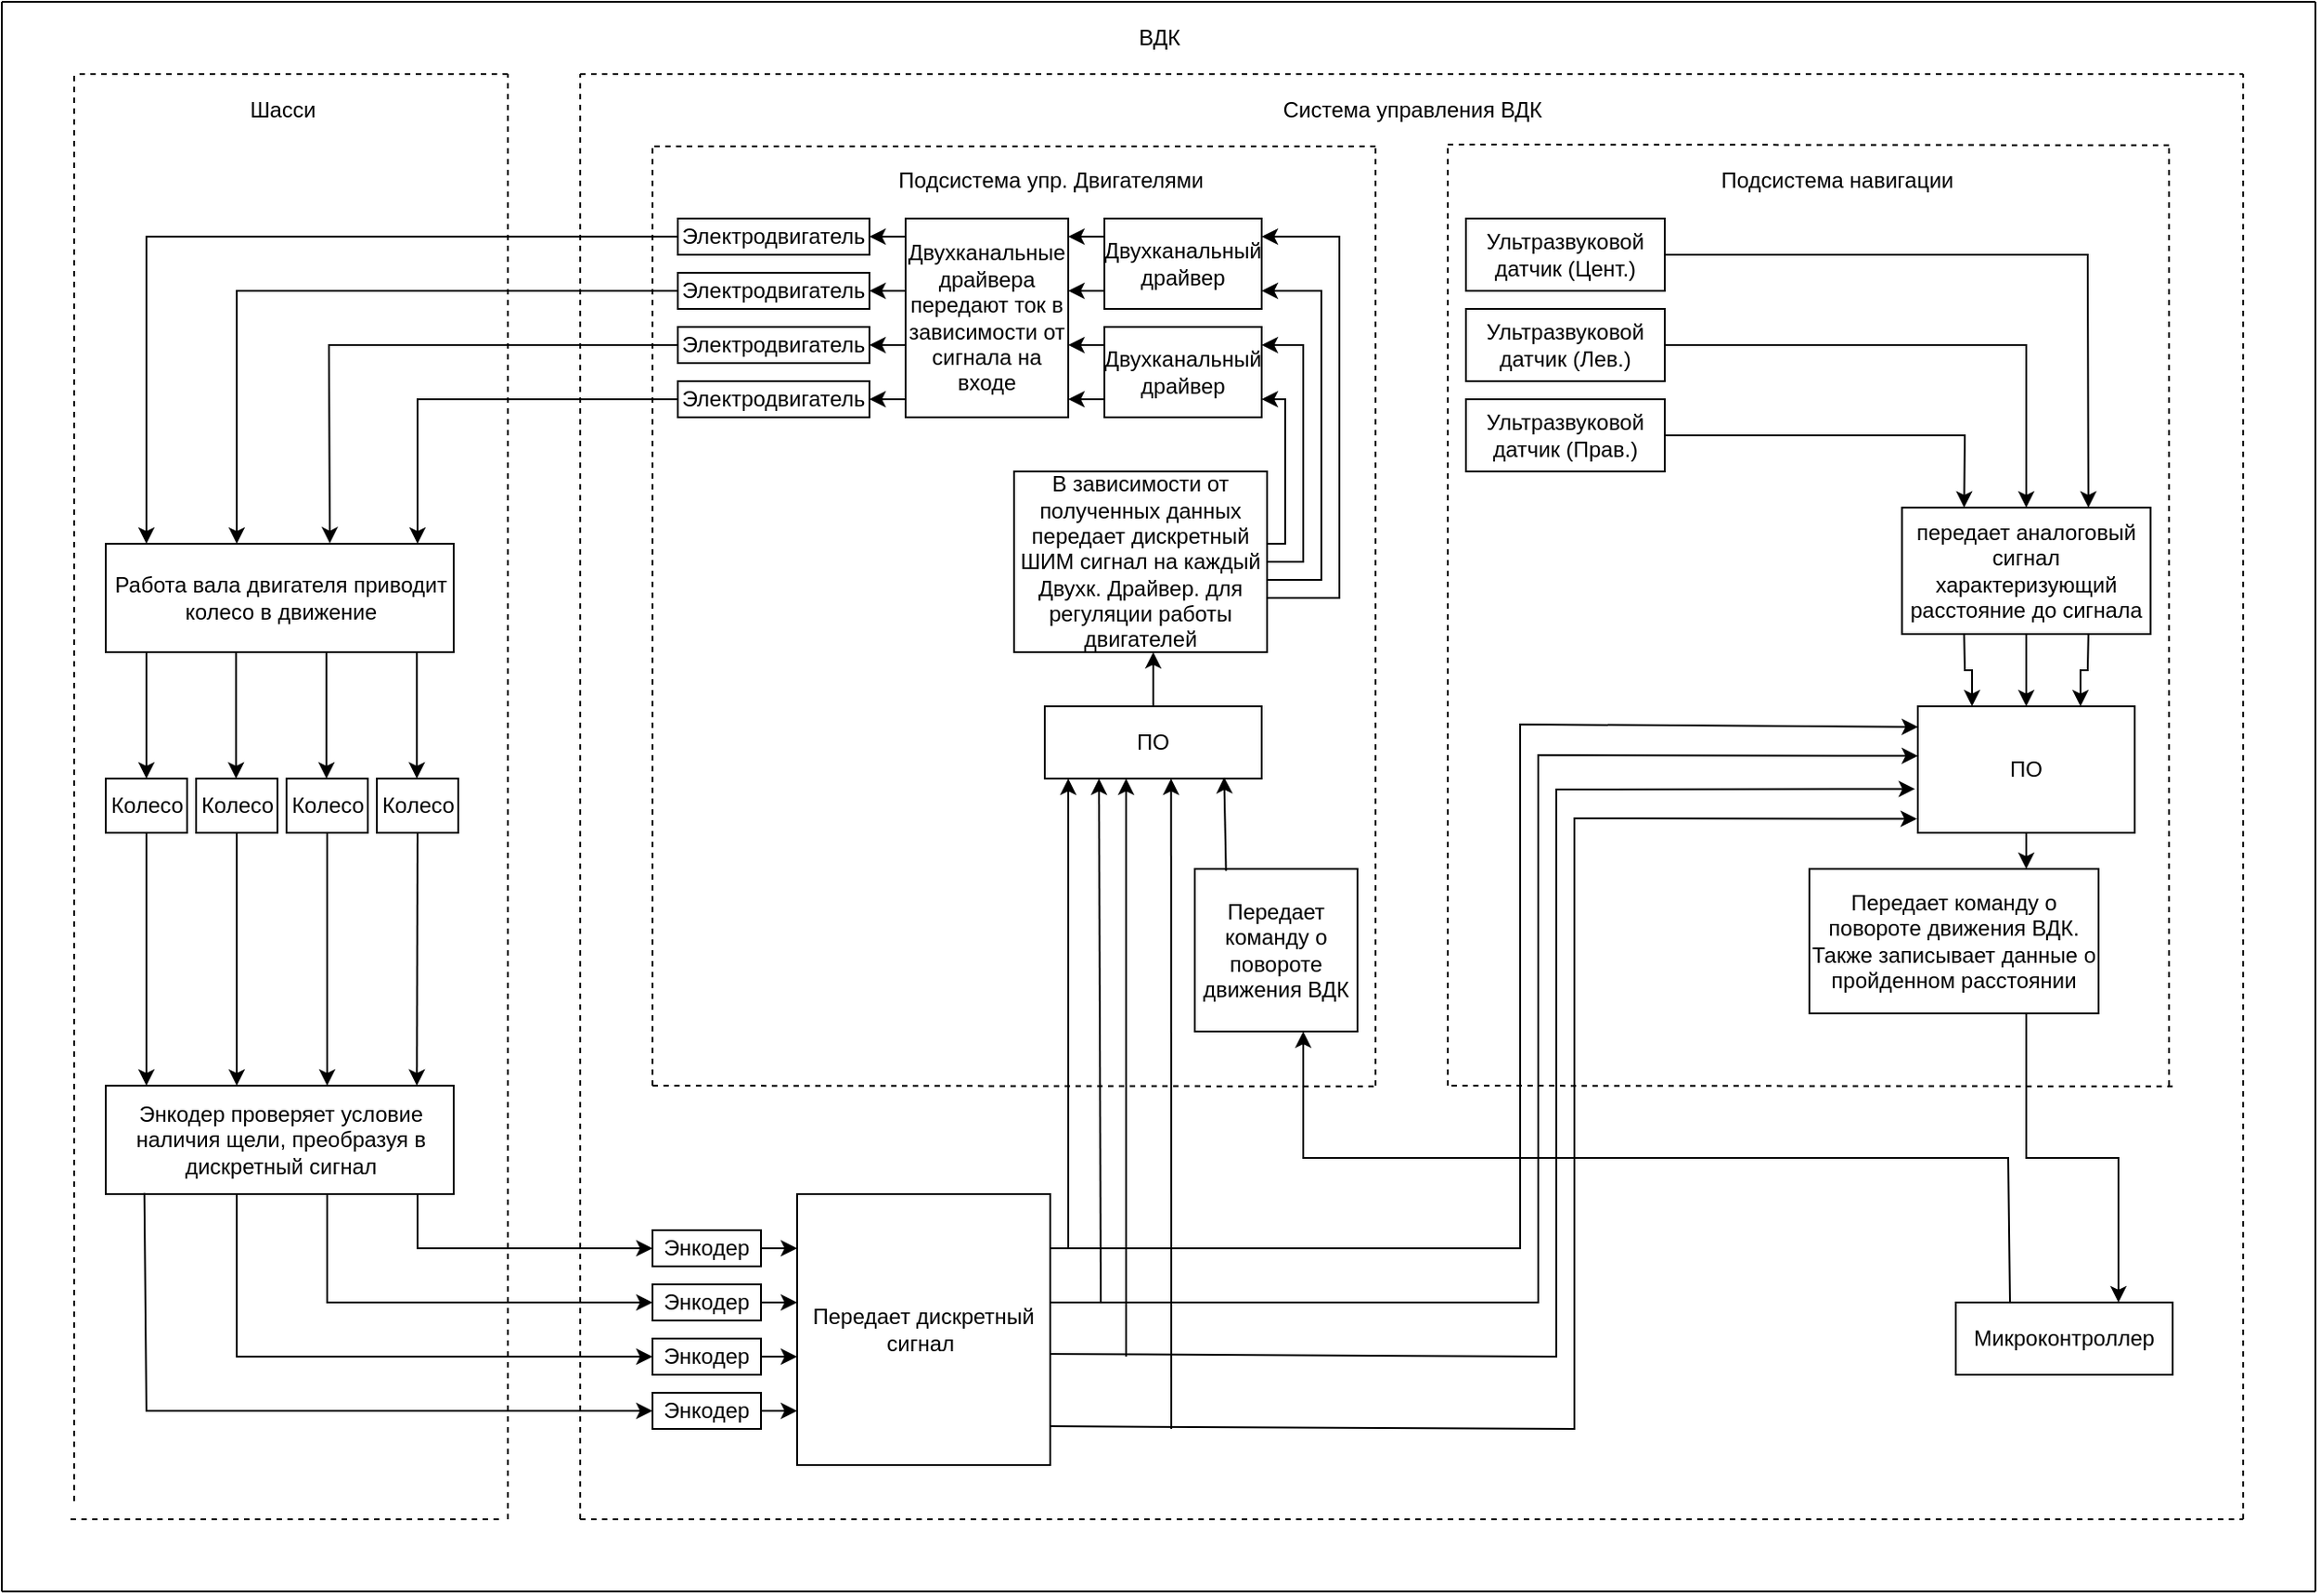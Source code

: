 <mxfile version="20.0.1" type="github">
  <diagram id="vuLMH9J_RhJpNWaf2Bdg" name="Page-1">
    <mxGraphModel dx="1422" dy="794" grid="1" gridSize="10" guides="1" tooltips="1" connect="1" arrows="1" fold="1" page="1" pageScale="1" pageWidth="827" pageHeight="1169" math="0" shadow="0">
      <root>
        <mxCell id="0" />
        <mxCell id="1" parent="0" />
        <mxCell id="z-soqtJbsbXI56dgfgmn-3" value="" style="endArrow=none;html=1;rounded=0;" parent="1" edge="1">
          <mxGeometry width="50" height="50" relative="1" as="geometry">
            <mxPoint x="40" y="40" as="sourcePoint" />
            <mxPoint x="1320" y="40" as="targetPoint" />
          </mxGeometry>
        </mxCell>
        <mxCell id="z-soqtJbsbXI56dgfgmn-4" value="" style="endArrow=none;html=1;rounded=0;" parent="1" edge="1">
          <mxGeometry width="50" height="50" relative="1" as="geometry">
            <mxPoint x="40" y="920" as="sourcePoint" />
            <mxPoint x="40" y="40" as="targetPoint" />
          </mxGeometry>
        </mxCell>
        <mxCell id="z-soqtJbsbXI56dgfgmn-5" value="" style="endArrow=none;html=1;rounded=0;" parent="1" edge="1">
          <mxGeometry width="50" height="50" relative="1" as="geometry">
            <mxPoint x="40" y="920" as="sourcePoint" />
            <mxPoint x="1320" y="920" as="targetPoint" />
          </mxGeometry>
        </mxCell>
        <mxCell id="z-soqtJbsbXI56dgfgmn-6" value="" style="endArrow=none;html=1;rounded=0;" parent="1" edge="1">
          <mxGeometry width="50" height="50" relative="1" as="geometry">
            <mxPoint x="1320" y="920" as="sourcePoint" />
            <mxPoint x="1320" y="40" as="targetPoint" />
          </mxGeometry>
        </mxCell>
        <mxCell id="z-soqtJbsbXI56dgfgmn-7" value="ВДК" style="text;html=1;align=center;verticalAlign=middle;resizable=0;points=[];autosize=1;strokeColor=none;fillColor=none;" parent="1" vertex="1">
          <mxGeometry x="660" y="50" width="40" height="20" as="geometry" />
        </mxCell>
        <mxCell id="z-soqtJbsbXI56dgfgmn-20" value="Шасси" style="text;html=1;align=center;verticalAlign=middle;resizable=0;points=[];autosize=1;strokeColor=none;fillColor=none;" parent="1" vertex="1">
          <mxGeometry x="170" y="90" width="50" height="20" as="geometry" />
        </mxCell>
        <mxCell id="z-soqtJbsbXI56dgfgmn-21" value="Система управления ВДК" style="text;html=1;align=center;verticalAlign=middle;resizable=0;points=[];autosize=1;strokeColor=none;fillColor=none;" parent="1" vertex="1">
          <mxGeometry x="740" y="90" width="160" height="20" as="geometry" />
        </mxCell>
        <mxCell id="z-soqtJbsbXI56dgfgmn-22" value="Колесо" style="rounded=0;whiteSpace=wrap;html=1;" parent="1" vertex="1">
          <mxGeometry x="97.5" y="470" width="45" height="30" as="geometry" />
        </mxCell>
        <mxCell id="z-soqtJbsbXI56dgfgmn-31" value="Подсистема упр. Двигателями" style="text;html=1;align=center;verticalAlign=middle;resizable=0;points=[];autosize=1;strokeColor=none;fillColor=none;" parent="1" vertex="1">
          <mxGeometry x="530" y="129.41" width="180" height="20" as="geometry" />
        </mxCell>
        <mxCell id="z-soqtJbsbXI56dgfgmn-32" value="Подсистема навигации" style="text;html=1;align=center;verticalAlign=middle;resizable=0;points=[];autosize=1;strokeColor=none;fillColor=none;" parent="1" vertex="1">
          <mxGeometry x="985" y="129.41" width="140" height="20" as="geometry" />
        </mxCell>
        <mxCell id="z-soqtJbsbXI56dgfgmn-33" value="Электродвигатель" style="rounded=0;whiteSpace=wrap;html=1;" parent="1" vertex="1">
          <mxGeometry x="414" y="160" width="106" height="20" as="geometry" />
        </mxCell>
        <mxCell id="z-soqtJbsbXI56dgfgmn-37" value="" style="endArrow=none;dashed=1;html=1;rounded=0;" parent="1" edge="1">
          <mxGeometry width="50" height="50" relative="1" as="geometry">
            <mxPoint x="80" y="870" as="sourcePoint" />
            <mxPoint x="80" y="80" as="targetPoint" />
          </mxGeometry>
        </mxCell>
        <mxCell id="z-soqtJbsbXI56dgfgmn-39" value="" style="endArrow=none;dashed=1;html=1;rounded=0;" parent="1" edge="1">
          <mxGeometry width="50" height="50" relative="1" as="geometry">
            <mxPoint x="320" y="880" as="sourcePoint" />
            <mxPoint x="320" y="80" as="targetPoint" />
          </mxGeometry>
        </mxCell>
        <mxCell id="z-soqtJbsbXI56dgfgmn-40" value="" style="endArrow=none;dashed=1;html=1;rounded=0;" parent="1" edge="1">
          <mxGeometry width="50" height="50" relative="1" as="geometry">
            <mxPoint x="360" y="880" as="sourcePoint" />
            <mxPoint x="360" y="80" as="targetPoint" />
          </mxGeometry>
        </mxCell>
        <mxCell id="z-soqtJbsbXI56dgfgmn-41" value="" style="endArrow=none;dashed=1;html=1;rounded=0;" parent="1" edge="1">
          <mxGeometry width="50" height="50" relative="1" as="geometry">
            <mxPoint x="1280" y="880" as="sourcePoint" />
            <mxPoint x="1280" y="80" as="targetPoint" />
          </mxGeometry>
        </mxCell>
        <mxCell id="z-soqtJbsbXI56dgfgmn-42" value="" style="endArrow=none;dashed=1;html=1;rounded=0;" parent="1" edge="1">
          <mxGeometry width="50" height="50" relative="1" as="geometry">
            <mxPoint x="360" y="880" as="sourcePoint" />
            <mxPoint x="1280" y="880" as="targetPoint" />
          </mxGeometry>
        </mxCell>
        <mxCell id="z-soqtJbsbXI56dgfgmn-43" value="" style="endArrow=none;dashed=1;html=1;rounded=0;" parent="1" edge="1">
          <mxGeometry width="50" height="50" relative="1" as="geometry">
            <mxPoint x="360" y="80" as="sourcePoint" />
            <mxPoint x="1280" y="80" as="targetPoint" />
          </mxGeometry>
        </mxCell>
        <mxCell id="z-soqtJbsbXI56dgfgmn-44" value="" style="endArrow=none;dashed=1;html=1;rounded=0;" parent="1" edge="1">
          <mxGeometry width="50" height="50" relative="1" as="geometry">
            <mxPoint x="320" y="80" as="sourcePoint" />
            <mxPoint x="80" y="80" as="targetPoint" />
          </mxGeometry>
        </mxCell>
        <mxCell id="z-soqtJbsbXI56dgfgmn-45" value="" style="endArrow=none;dashed=1;html=1;rounded=0;" parent="1" edge="1">
          <mxGeometry width="50" height="50" relative="1" as="geometry">
            <mxPoint x="315" y="880" as="sourcePoint" />
            <mxPoint x="75" y="880" as="targetPoint" />
          </mxGeometry>
        </mxCell>
        <mxCell id="z-soqtJbsbXI56dgfgmn-46" value="" style="endArrow=none;dashed=1;html=1;rounded=0;" parent="1" edge="1">
          <mxGeometry width="50" height="50" relative="1" as="geometry">
            <mxPoint x="400" y="640" as="sourcePoint" />
            <mxPoint x="400" y="120" as="targetPoint" />
          </mxGeometry>
        </mxCell>
        <mxCell id="z-soqtJbsbXI56dgfgmn-48" value="" style="endArrow=none;dashed=1;html=1;rounded=0;" parent="1" edge="1">
          <mxGeometry width="50" height="50" relative="1" as="geometry">
            <mxPoint x="840" y="640" as="sourcePoint" />
            <mxPoint x="840" y="120" as="targetPoint" />
          </mxGeometry>
        </mxCell>
        <mxCell id="z-soqtJbsbXI56dgfgmn-49" value="" style="endArrow=none;dashed=1;html=1;rounded=0;" parent="1" edge="1">
          <mxGeometry width="50" height="50" relative="1" as="geometry">
            <mxPoint x="1239" y="640" as="sourcePoint" />
            <mxPoint x="1239" y="119.41" as="targetPoint" />
          </mxGeometry>
        </mxCell>
        <mxCell id="z-soqtJbsbXI56dgfgmn-50" value="" style="endArrow=none;dashed=1;html=1;rounded=0;" parent="1" edge="1">
          <mxGeometry width="50" height="50" relative="1" as="geometry">
            <mxPoint x="800" y="640" as="sourcePoint" />
            <mxPoint x="800" y="120" as="targetPoint" />
          </mxGeometry>
        </mxCell>
        <mxCell id="z-soqtJbsbXI56dgfgmn-51" value="" style="endArrow=none;dashed=1;html=1;rounded=0;" parent="1" edge="1">
          <mxGeometry width="50" height="50" relative="1" as="geometry">
            <mxPoint x="800" y="120" as="sourcePoint" />
            <mxPoint x="400" y="120" as="targetPoint" />
          </mxGeometry>
        </mxCell>
        <mxCell id="z-soqtJbsbXI56dgfgmn-55" value="" style="endArrow=none;dashed=1;html=1;rounded=0;" parent="1" edge="1">
          <mxGeometry width="50" height="50" relative="1" as="geometry">
            <mxPoint x="1241" y="640.41" as="sourcePoint" />
            <mxPoint x="842" y="640" as="targetPoint" />
          </mxGeometry>
        </mxCell>
        <mxCell id="z-soqtJbsbXI56dgfgmn-56" value="" style="endArrow=none;dashed=1;html=1;rounded=0;" parent="1" edge="1">
          <mxGeometry width="50" height="50" relative="1" as="geometry">
            <mxPoint x="1239" y="119.41" as="sourcePoint" />
            <mxPoint x="840" y="119" as="targetPoint" />
          </mxGeometry>
        </mxCell>
        <mxCell id="z-soqtJbsbXI56dgfgmn-58" value="ПО" style="rounded=0;whiteSpace=wrap;html=1;" parent="1" vertex="1">
          <mxGeometry x="617" y="430" width="120" height="40" as="geometry" />
        </mxCell>
        <mxCell id="z-soqtJbsbXI56dgfgmn-59" value="Микроконтроллер" style="rounded=0;whiteSpace=wrap;html=1;" parent="1" vertex="1">
          <mxGeometry x="1121" y="760" width="120" height="40" as="geometry" />
        </mxCell>
        <mxCell id="z-soqtJbsbXI56dgfgmn-60" value="Энкодер" style="rounded=0;whiteSpace=wrap;html=1;" parent="1" vertex="1">
          <mxGeometry x="400" y="720" width="60" height="20" as="geometry" />
        </mxCell>
        <mxCell id="z-soqtJbsbXI56dgfgmn-62" value="Ультразвуковой датчик (Цент.)" style="rounded=0;whiteSpace=wrap;html=1;" parent="1" vertex="1">
          <mxGeometry x="850" y="160" width="110" height="40" as="geometry" />
        </mxCell>
        <mxCell id="z-soqtJbsbXI56dgfgmn-77" value="Электродвигатель" style="rounded=0;whiteSpace=wrap;html=1;" parent="1" vertex="1">
          <mxGeometry x="414" y="190" width="106" height="20" as="geometry" />
        </mxCell>
        <mxCell id="z-soqtJbsbXI56dgfgmn-78" value="Электродвигатель" style="rounded=0;whiteSpace=wrap;html=1;" parent="1" vertex="1">
          <mxGeometry x="414" y="220" width="106" height="20" as="geometry" />
        </mxCell>
        <mxCell id="z-soqtJbsbXI56dgfgmn-79" value="Электродвигатель" style="rounded=0;whiteSpace=wrap;html=1;" parent="1" vertex="1">
          <mxGeometry x="414" y="250" width="106" height="20" as="geometry" />
        </mxCell>
        <mxCell id="z-soqtJbsbXI56dgfgmn-85" value="Колесо" style="rounded=0;whiteSpace=wrap;html=1;" parent="1" vertex="1">
          <mxGeometry x="147.5" y="470" width="45" height="30" as="geometry" />
        </mxCell>
        <mxCell id="z-soqtJbsbXI56dgfgmn-86" value="Колесо" style="rounded=0;whiteSpace=wrap;html=1;" parent="1" vertex="1">
          <mxGeometry x="197.5" y="470" width="45" height="30" as="geometry" />
        </mxCell>
        <mxCell id="z-soqtJbsbXI56dgfgmn-87" value="Колесо" style="rounded=0;whiteSpace=wrap;html=1;" parent="1" vertex="1">
          <mxGeometry x="247.5" y="470" width="45" height="30" as="geometry" />
        </mxCell>
        <mxCell id="z-soqtJbsbXI56dgfgmn-100" value="ПО" style="rounded=0;whiteSpace=wrap;html=1;" parent="1" vertex="1">
          <mxGeometry x="1100" y="430" width="120" height="70" as="geometry" />
        </mxCell>
        <mxCell id="z-soqtJbsbXI56dgfgmn-101" value="Ультразвуковой датчик (Лев.)" style="rounded=0;whiteSpace=wrap;html=1;" parent="1" vertex="1">
          <mxGeometry x="850" y="210" width="110" height="40" as="geometry" />
        </mxCell>
        <mxCell id="z-soqtJbsbXI56dgfgmn-102" value="Ультразвуковой датчик (Прав.)" style="rounded=0;whiteSpace=wrap;html=1;" parent="1" vertex="1">
          <mxGeometry x="850" y="260" width="110" height="40" as="geometry" />
        </mxCell>
        <mxCell id="z-soqtJbsbXI56dgfgmn-107" value="" style="endArrow=none;dashed=1;html=1;rounded=0;" parent="1" edge="1">
          <mxGeometry width="50" height="50" relative="1" as="geometry">
            <mxPoint x="799" y="640.41" as="sourcePoint" />
            <mxPoint x="400" y="640" as="targetPoint" />
          </mxGeometry>
        </mxCell>
        <mxCell id="z-soqtJbsbXI56dgfgmn-110" value="Энкодер" style="rounded=0;whiteSpace=wrap;html=1;" parent="1" vertex="1">
          <mxGeometry x="400" y="750" width="60" height="20" as="geometry" />
        </mxCell>
        <mxCell id="z-soqtJbsbXI56dgfgmn-111" value="Энкодер" style="rounded=0;whiteSpace=wrap;html=1;" parent="1" vertex="1">
          <mxGeometry x="400" y="780" width="60" height="20" as="geometry" />
        </mxCell>
        <mxCell id="z-soqtJbsbXI56dgfgmn-112" value="Энкодер" style="rounded=0;whiteSpace=wrap;html=1;" parent="1" vertex="1">
          <mxGeometry x="400" y="810" width="60" height="20" as="geometry" />
        </mxCell>
        <mxCell id="z-soqtJbsbXI56dgfgmn-116" value="" style="endArrow=classic;html=1;rounded=0;exitX=0.5;exitY=1;exitDx=0;exitDy=0;entryX=0.75;entryY=0;entryDx=0;entryDy=0;" parent="1" source="z-soqtJbsbXI56dgfgmn-100" target="z-soqtJbsbXI56dgfgmn-118" edge="1">
          <mxGeometry width="50" height="50" relative="1" as="geometry">
            <mxPoint x="590" y="520" as="sourcePoint" />
            <mxPoint x="1140" y="510" as="targetPoint" />
          </mxGeometry>
        </mxCell>
        <mxCell id="z-soqtJbsbXI56dgfgmn-118" value="Передает команду о повороте движения ВДК.&lt;br&gt;Также записывает данные о пройденном расстоянии" style="rounded=0;whiteSpace=wrap;html=1;" parent="1" vertex="1">
          <mxGeometry x="1040" y="520" width="160" height="80" as="geometry" />
        </mxCell>
        <mxCell id="z-soqtJbsbXI56dgfgmn-119" value="" style="endArrow=classic;html=1;rounded=0;entryX=0.5;entryY=0;entryDx=0;entryDy=0;" parent="1" target="z-soqtJbsbXI56dgfgmn-22" edge="1">
          <mxGeometry width="50" height="50" relative="1" as="geometry">
            <mxPoint x="120" y="400" as="sourcePoint" />
            <mxPoint x="460" y="380" as="targetPoint" />
          </mxGeometry>
        </mxCell>
        <mxCell id="z-soqtJbsbXI56dgfgmn-120" value="" style="endArrow=classic;html=1;rounded=0;entryX=0.5;entryY=0;entryDx=0;entryDy=0;" parent="1" edge="1">
          <mxGeometry width="50" height="50" relative="1" as="geometry">
            <mxPoint x="169.62" y="400.0" as="sourcePoint" />
            <mxPoint x="169.62" y="470" as="targetPoint" />
          </mxGeometry>
        </mxCell>
        <mxCell id="z-soqtJbsbXI56dgfgmn-121" value="" style="endArrow=classic;html=1;rounded=0;entryX=0.5;entryY=0;entryDx=0;entryDy=0;" parent="1" edge="1">
          <mxGeometry width="50" height="50" relative="1" as="geometry">
            <mxPoint x="219.62" y="400.0" as="sourcePoint" />
            <mxPoint x="219.62" y="470" as="targetPoint" />
          </mxGeometry>
        </mxCell>
        <mxCell id="z-soqtJbsbXI56dgfgmn-122" value="" style="endArrow=classic;html=1;rounded=0;entryX=0.5;entryY=0;entryDx=0;entryDy=0;" parent="1" edge="1">
          <mxGeometry width="50" height="50" relative="1" as="geometry">
            <mxPoint x="269.62" y="400.0" as="sourcePoint" />
            <mxPoint x="269.62" y="470" as="targetPoint" />
          </mxGeometry>
        </mxCell>
        <mxCell id="z-soqtJbsbXI56dgfgmn-124" value="Работа вала двигателя приводит колесо в движение" style="rounded=0;whiteSpace=wrap;html=1;" parent="1" vertex="1">
          <mxGeometry x="97.5" y="340" width="192.5" height="60" as="geometry" />
        </mxCell>
        <mxCell id="z-soqtJbsbXI56dgfgmn-125" value="" style="endArrow=classic;html=1;rounded=0;exitX=0;exitY=0.5;exitDx=0;exitDy=0;" parent="1" source="z-soqtJbsbXI56dgfgmn-33" edge="1">
          <mxGeometry width="50" height="50" relative="1" as="geometry">
            <mxPoint x="410" y="420" as="sourcePoint" />
            <mxPoint x="120" y="340" as="targetPoint" />
            <Array as="points">
              <mxPoint x="120" y="170" />
            </Array>
          </mxGeometry>
        </mxCell>
        <mxCell id="z-soqtJbsbXI56dgfgmn-127" value="" style="endArrow=classic;html=1;rounded=0;exitX=0;exitY=0.5;exitDx=0;exitDy=0;" parent="1" source="z-soqtJbsbXI56dgfgmn-77" edge="1">
          <mxGeometry width="50" height="50" relative="1" as="geometry">
            <mxPoint x="410" y="420" as="sourcePoint" />
            <mxPoint x="170" y="340" as="targetPoint" />
            <Array as="points">
              <mxPoint x="170" y="200" />
            </Array>
          </mxGeometry>
        </mxCell>
        <mxCell id="z-soqtJbsbXI56dgfgmn-128" value="" style="endArrow=classic;html=1;rounded=0;entryX=0.644;entryY=-0.004;entryDx=0;entryDy=0;entryPerimeter=0;exitX=0;exitY=0.5;exitDx=0;exitDy=0;" parent="1" source="z-soqtJbsbXI56dgfgmn-78" target="z-soqtJbsbXI56dgfgmn-124" edge="1">
          <mxGeometry width="50" height="50" relative="1" as="geometry">
            <mxPoint x="410" y="420" as="sourcePoint" />
            <mxPoint x="460" y="370" as="targetPoint" />
            <Array as="points">
              <mxPoint x="221" y="230" />
            </Array>
          </mxGeometry>
        </mxCell>
        <mxCell id="z-soqtJbsbXI56dgfgmn-129" value="" style="endArrow=classic;html=1;rounded=0;exitX=0;exitY=0.5;exitDx=0;exitDy=0;" parent="1" source="z-soqtJbsbXI56dgfgmn-79" edge="1">
          <mxGeometry width="50" height="50" relative="1" as="geometry">
            <mxPoint x="240" y="370" as="sourcePoint" />
            <mxPoint x="270" y="340" as="targetPoint" />
            <Array as="points">
              <mxPoint x="270" y="260" />
            </Array>
          </mxGeometry>
        </mxCell>
        <mxCell id="z-soqtJbsbXI56dgfgmn-130" value="" style="endArrow=classic;html=1;rounded=0;exitX=0.75;exitY=1;exitDx=0;exitDy=0;entryX=0.75;entryY=0;entryDx=0;entryDy=0;" parent="1" source="z-soqtJbsbXI56dgfgmn-118" target="z-soqtJbsbXI56dgfgmn-59" edge="1">
          <mxGeometry width="50" height="50" relative="1" as="geometry">
            <mxPoint x="460" y="500" as="sourcePoint" />
            <mxPoint x="510" y="450" as="targetPoint" />
            <Array as="points">
              <mxPoint x="1160" y="680" />
              <mxPoint x="1211" y="680" />
            </Array>
          </mxGeometry>
        </mxCell>
        <mxCell id="z-soqtJbsbXI56dgfgmn-131" value="передает аналоговый сигнал характеризующий расстояние до сигнала" style="rounded=0;whiteSpace=wrap;html=1;" parent="1" vertex="1">
          <mxGeometry x="1091.25" y="320" width="137.5" height="70" as="geometry" />
        </mxCell>
        <mxCell id="z-soqtJbsbXI56dgfgmn-132" value="" style="endArrow=classic;html=1;rounded=0;exitX=0.25;exitY=1;exitDx=0;exitDy=0;entryX=0.25;entryY=0;entryDx=0;entryDy=0;" parent="1" source="z-soqtJbsbXI56dgfgmn-131" target="z-soqtJbsbXI56dgfgmn-100" edge="1">
          <mxGeometry width="50" height="50" relative="1" as="geometry">
            <mxPoint x="460" y="480" as="sourcePoint" />
            <mxPoint x="510" y="430" as="targetPoint" />
            <Array as="points">
              <mxPoint x="1126" y="410" />
              <mxPoint x="1130" y="410" />
            </Array>
          </mxGeometry>
        </mxCell>
        <mxCell id="z-soqtJbsbXI56dgfgmn-133" value="" style="endArrow=classic;html=1;rounded=0;exitX=0.5;exitY=1;exitDx=0;exitDy=0;entryX=0.5;entryY=0;entryDx=0;entryDy=0;" parent="1" source="z-soqtJbsbXI56dgfgmn-131" target="z-soqtJbsbXI56dgfgmn-100" edge="1">
          <mxGeometry width="50" height="50" relative="1" as="geometry">
            <mxPoint x="1180" y="430" as="sourcePoint" />
            <mxPoint x="1230" y="380" as="targetPoint" />
          </mxGeometry>
        </mxCell>
        <mxCell id="z-soqtJbsbXI56dgfgmn-134" value="" style="endArrow=classic;html=1;rounded=0;exitX=0.75;exitY=1;exitDx=0;exitDy=0;entryX=0.75;entryY=0;entryDx=0;entryDy=0;" parent="1" source="z-soqtJbsbXI56dgfgmn-131" target="z-soqtJbsbXI56dgfgmn-100" edge="1">
          <mxGeometry width="50" height="50" relative="1" as="geometry">
            <mxPoint x="1170" y="390" as="sourcePoint" />
            <mxPoint x="1170" y="440" as="targetPoint" />
            <Array as="points">
              <mxPoint x="1194" y="410" />
              <mxPoint x="1190" y="410" />
            </Array>
          </mxGeometry>
        </mxCell>
        <mxCell id="z-soqtJbsbXI56dgfgmn-135" value="" style="endArrow=classic;html=1;rounded=0;exitX=1;exitY=0.5;exitDx=0;exitDy=0;entryX=0.25;entryY=0;entryDx=0;entryDy=0;" parent="1" source="z-soqtJbsbXI56dgfgmn-102" target="z-soqtJbsbXI56dgfgmn-131" edge="1">
          <mxGeometry width="50" height="50" relative="1" as="geometry">
            <mxPoint x="1020" y="270" as="sourcePoint" />
            <mxPoint x="1070" y="220" as="targetPoint" />
            <Array as="points">
              <mxPoint x="1126" y="280" />
            </Array>
          </mxGeometry>
        </mxCell>
        <mxCell id="z-soqtJbsbXI56dgfgmn-136" value="" style="endArrow=classic;html=1;rounded=0;entryX=0.5;entryY=0;entryDx=0;entryDy=0;exitX=1;exitY=0.5;exitDx=0;exitDy=0;" parent="1" source="z-soqtJbsbXI56dgfgmn-101" target="z-soqtJbsbXI56dgfgmn-131" edge="1">
          <mxGeometry width="50" height="50" relative="1" as="geometry">
            <mxPoint x="1020" y="270" as="sourcePoint" />
            <mxPoint x="1070" y="220" as="targetPoint" />
            <Array as="points">
              <mxPoint x="1160" y="230" />
            </Array>
          </mxGeometry>
        </mxCell>
        <mxCell id="z-soqtJbsbXI56dgfgmn-137" value="" style="endArrow=classic;html=1;rounded=0;entryX=0.75;entryY=0;entryDx=0;entryDy=0;exitX=1;exitY=0.5;exitDx=0;exitDy=0;" parent="1" source="z-soqtJbsbXI56dgfgmn-62" target="z-soqtJbsbXI56dgfgmn-131" edge="1">
          <mxGeometry width="50" height="50" relative="1" as="geometry">
            <mxPoint x="1020" y="270" as="sourcePoint" />
            <mxPoint x="1070" y="220" as="targetPoint" />
            <Array as="points">
              <mxPoint x="1194" y="180" />
            </Array>
          </mxGeometry>
        </mxCell>
        <mxCell id="z-soqtJbsbXI56dgfgmn-141" value="" style="endArrow=classic;html=1;rounded=0;exitX=1;exitY=0.5;exitDx=0;exitDy=0;" parent="1" source="z-soqtJbsbXI56dgfgmn-111" edge="1">
          <mxGeometry width="50" height="50" relative="1" as="geometry">
            <mxPoint x="660" y="640" as="sourcePoint" />
            <mxPoint x="480" y="790" as="targetPoint" />
          </mxGeometry>
        </mxCell>
        <mxCell id="z-soqtJbsbXI56dgfgmn-142" value="" style="endArrow=classic;html=1;rounded=0;exitX=1;exitY=0.5;exitDx=0;exitDy=0;" parent="1" source="z-soqtJbsbXI56dgfgmn-110" edge="1">
          <mxGeometry width="50" height="50" relative="1" as="geometry">
            <mxPoint x="470" y="770" as="sourcePoint" />
            <mxPoint x="480" y="760" as="targetPoint" />
          </mxGeometry>
        </mxCell>
        <mxCell id="z-soqtJbsbXI56dgfgmn-143" value="" style="endArrow=classic;html=1;rounded=0;exitX=1;exitY=0.5;exitDx=0;exitDy=0;" parent="1" source="z-soqtJbsbXI56dgfgmn-60" edge="1">
          <mxGeometry width="50" height="50" relative="1" as="geometry">
            <mxPoint x="470" y="740" as="sourcePoint" />
            <mxPoint x="480" y="730" as="targetPoint" />
          </mxGeometry>
        </mxCell>
        <mxCell id="z-soqtJbsbXI56dgfgmn-144" value="" style="endArrow=classic;html=1;rounded=0;exitX=1;exitY=0.5;exitDx=0;exitDy=0;" parent="1" source="z-soqtJbsbXI56dgfgmn-112" edge="1">
          <mxGeometry width="50" height="50" relative="1" as="geometry">
            <mxPoint x="470" y="830" as="sourcePoint" />
            <mxPoint x="480" y="820" as="targetPoint" />
          </mxGeometry>
        </mxCell>
        <mxCell id="z-soqtJbsbXI56dgfgmn-145" value="Передает дискретный сигнал&amp;nbsp;" style="rounded=0;whiteSpace=wrap;html=1;" parent="1" vertex="1">
          <mxGeometry x="480" y="700" width="140" height="150" as="geometry" />
        </mxCell>
        <mxCell id="z-soqtJbsbXI56dgfgmn-146" value="" style="endArrow=classic;html=1;rounded=0;exitX=0.5;exitY=1;exitDx=0;exitDy=0;" parent="1" source="z-soqtJbsbXI56dgfgmn-22" edge="1">
          <mxGeometry width="50" height="50" relative="1" as="geometry">
            <mxPoint x="400" y="620" as="sourcePoint" />
            <mxPoint x="120" y="640" as="targetPoint" />
          </mxGeometry>
        </mxCell>
        <mxCell id="z-soqtJbsbXI56dgfgmn-147" value="" style="endArrow=classic;html=1;rounded=0;exitX=0.5;exitY=1;exitDx=0;exitDy=0;" parent="1" source="z-soqtJbsbXI56dgfgmn-85" edge="1">
          <mxGeometry width="50" height="50" relative="1" as="geometry">
            <mxPoint x="400" y="620" as="sourcePoint" />
            <mxPoint x="170" y="640" as="targetPoint" />
          </mxGeometry>
        </mxCell>
        <mxCell id="z-soqtJbsbXI56dgfgmn-148" value="" style="endArrow=classic;html=1;rounded=0;exitX=0.5;exitY=1;exitDx=0;exitDy=0;" parent="1" source="z-soqtJbsbXI56dgfgmn-86" edge="1">
          <mxGeometry width="50" height="50" relative="1" as="geometry">
            <mxPoint x="230" y="520" as="sourcePoint" />
            <mxPoint x="220" y="640" as="targetPoint" />
          </mxGeometry>
        </mxCell>
        <mxCell id="z-soqtJbsbXI56dgfgmn-149" value="" style="endArrow=classic;html=1;rounded=0;exitX=0.5;exitY=1;exitDx=0;exitDy=0;" parent="1" source="z-soqtJbsbXI56dgfgmn-87" edge="1">
          <mxGeometry width="50" height="50" relative="1" as="geometry">
            <mxPoint x="280" y="510" as="sourcePoint" />
            <mxPoint x="269.62" y="640" as="targetPoint" />
          </mxGeometry>
        </mxCell>
        <mxCell id="z-soqtJbsbXI56dgfgmn-150" value="Энкодер проверяет условие наличия щели, преобразуя в дискретный сигнал" style="rounded=0;whiteSpace=wrap;html=1;" parent="1" vertex="1">
          <mxGeometry x="97.5" y="640" width="192.5" height="60" as="geometry" />
        </mxCell>
        <mxCell id="z-soqtJbsbXI56dgfgmn-151" value="" style="endArrow=classic;html=1;rounded=0;exitX=0.25;exitY=0;exitDx=0;exitDy=0;" parent="1" source="z-soqtJbsbXI56dgfgmn-59" edge="1">
          <mxGeometry width="50" height="50" relative="1" as="geometry">
            <mxPoint x="600" y="600" as="sourcePoint" />
            <mxPoint x="760" y="610" as="targetPoint" />
            <Array as="points">
              <mxPoint x="1150" y="680" />
              <mxPoint x="760" y="680" />
            </Array>
          </mxGeometry>
        </mxCell>
        <mxCell id="z-soqtJbsbXI56dgfgmn-153" value="" style="endArrow=classic;html=1;rounded=0;entryX=0;entryY=0.5;entryDx=0;entryDy=0;" parent="1" target="z-soqtJbsbXI56dgfgmn-60" edge="1">
          <mxGeometry width="50" height="50" relative="1" as="geometry">
            <mxPoint x="270" y="700" as="sourcePoint" />
            <mxPoint x="320" y="650" as="targetPoint" />
            <Array as="points">
              <mxPoint x="270" y="730" />
            </Array>
          </mxGeometry>
        </mxCell>
        <mxCell id="z-soqtJbsbXI56dgfgmn-155" value="" style="endArrow=classic;html=1;rounded=0;entryX=0;entryY=0.5;entryDx=0;entryDy=0;" parent="1" target="z-soqtJbsbXI56dgfgmn-110" edge="1">
          <mxGeometry width="50" height="50" relative="1" as="geometry">
            <mxPoint x="220" y="700" as="sourcePoint" />
            <mxPoint x="350" y="730" as="targetPoint" />
            <Array as="points">
              <mxPoint x="220" y="760" />
            </Array>
          </mxGeometry>
        </mxCell>
        <mxCell id="z-soqtJbsbXI56dgfgmn-156" value="" style="endArrow=classic;html=1;rounded=0;entryX=0;entryY=0.5;entryDx=0;entryDy=0;" parent="1" target="z-soqtJbsbXI56dgfgmn-111" edge="1">
          <mxGeometry width="50" height="50" relative="1" as="geometry">
            <mxPoint x="170" y="700" as="sourcePoint" />
            <mxPoint x="300" y="730" as="targetPoint" />
            <Array as="points">
              <mxPoint x="170" y="790" />
            </Array>
          </mxGeometry>
        </mxCell>
        <mxCell id="z-soqtJbsbXI56dgfgmn-157" value="" style="endArrow=classic;html=1;rounded=0;entryX=0;entryY=0.5;entryDx=0;entryDy=0;exitX=0.111;exitY=0.99;exitDx=0;exitDy=0;exitPerimeter=0;" parent="1" source="z-soqtJbsbXI56dgfgmn-150" target="z-soqtJbsbXI56dgfgmn-112" edge="1">
          <mxGeometry width="50" height="50" relative="1" as="geometry">
            <mxPoint x="300" y="730" as="sourcePoint" />
            <mxPoint x="430" y="760" as="targetPoint" />
            <Array as="points">
              <mxPoint x="120" y="820" />
            </Array>
          </mxGeometry>
        </mxCell>
        <mxCell id="z-soqtJbsbXI56dgfgmn-161" value="" style="endArrow=classic;html=1;rounded=0;entryX=0.001;entryY=0.163;entryDx=0;entryDy=0;entryPerimeter=0;" parent="1" target="z-soqtJbsbXI56dgfgmn-100" edge="1">
          <mxGeometry width="50" height="50" relative="1" as="geometry">
            <mxPoint x="620" y="730" as="sourcePoint" />
            <mxPoint x="1099.76" y="435.84" as="targetPoint" />
            <Array as="points">
              <mxPoint x="880" y="730" />
              <mxPoint x="880" y="440" />
            </Array>
          </mxGeometry>
        </mxCell>
        <mxCell id="z-soqtJbsbXI56dgfgmn-162" value="" style="endArrow=classic;html=1;rounded=0;entryX=0.001;entryY=0.392;entryDx=0;entryDy=0;entryPerimeter=0;" parent="1" target="z-soqtJbsbXI56dgfgmn-100" edge="1">
          <mxGeometry width="50" height="50" relative="1" as="geometry">
            <mxPoint x="620" y="760" as="sourcePoint" />
            <mxPoint x="1100" y="450" as="targetPoint" />
            <Array as="points">
              <mxPoint x="890" y="760" />
              <mxPoint x="890" y="457" />
            </Array>
          </mxGeometry>
        </mxCell>
        <mxCell id="z-soqtJbsbXI56dgfgmn-163" value="" style="endArrow=classic;html=1;rounded=0;exitX=0.998;exitY=0.59;exitDx=0;exitDy=0;exitPerimeter=0;entryX=-0.013;entryY=0.653;entryDx=0;entryDy=0;entryPerimeter=0;" parent="1" source="z-soqtJbsbXI56dgfgmn-145" target="z-soqtJbsbXI56dgfgmn-100" edge="1">
          <mxGeometry width="50" height="50" relative="1" as="geometry">
            <mxPoint x="620" y="780" as="sourcePoint" />
            <mxPoint x="1100" y="478" as="targetPoint" />
            <Array as="points">
              <mxPoint x="900" y="790" />
              <mxPoint x="900" y="476" />
            </Array>
          </mxGeometry>
        </mxCell>
        <mxCell id="z-soqtJbsbXI56dgfgmn-164" value="" style="endArrow=classic;html=1;rounded=0;entryX=-0.004;entryY=0.89;entryDx=0;entryDy=0;exitX=1;exitY=0.857;exitDx=0;exitDy=0;exitPerimeter=0;entryPerimeter=0;" parent="1" source="z-soqtJbsbXI56dgfgmn-145" target="z-soqtJbsbXI56dgfgmn-100" edge="1">
          <mxGeometry width="50" height="50" relative="1" as="geometry">
            <mxPoint x="619.72" y="823.5" as="sourcePoint" />
            <mxPoint x="1100" y="500" as="targetPoint" />
            <Array as="points">
              <mxPoint x="910" y="830" />
              <mxPoint x="910" y="492" />
            </Array>
          </mxGeometry>
        </mxCell>
        <mxCell id="z-soqtJbsbXI56dgfgmn-166" value="" style="endArrow=classic;html=1;rounded=0;entryX=0.25;entryY=1;entryDx=0;entryDy=0;" parent="1" target="z-soqtJbsbXI56dgfgmn-58" edge="1">
          <mxGeometry width="50" height="50" relative="1" as="geometry">
            <mxPoint x="648" y="760" as="sourcePoint" />
            <mxPoint x="717" y="600" as="targetPoint" />
          </mxGeometry>
        </mxCell>
        <mxCell id="z-soqtJbsbXI56dgfgmn-167" value="" style="endArrow=classic;html=1;rounded=0;" parent="1" edge="1">
          <mxGeometry width="50" height="50" relative="1" as="geometry">
            <mxPoint x="662" y="790" as="sourcePoint" />
            <mxPoint x="662" y="470" as="targetPoint" />
          </mxGeometry>
        </mxCell>
        <mxCell id="z-soqtJbsbXI56dgfgmn-168" value="" style="endArrow=classic;html=1;rounded=0;entryX=0.176;entryY=1.016;entryDx=0;entryDy=0;entryPerimeter=0;" parent="1" edge="1">
          <mxGeometry width="50" height="50" relative="1" as="geometry">
            <mxPoint x="687" y="830" as="sourcePoint" />
            <mxPoint x="686.88" y="470.0" as="targetPoint" />
          </mxGeometry>
        </mxCell>
        <mxCell id="z-soqtJbsbXI56dgfgmn-169" value="Передает команду о повороте движения ВДК" style="rounded=0;whiteSpace=wrap;html=1;" parent="1" vertex="1">
          <mxGeometry x="700" y="520" width="90" height="90" as="geometry" />
        </mxCell>
        <mxCell id="z-soqtJbsbXI56dgfgmn-170" value="" style="endArrow=classic;html=1;rounded=0;exitX=0.192;exitY=0.012;exitDx=0;exitDy=0;exitPerimeter=0;entryX=0.827;entryY=0.98;entryDx=0;entryDy=0;entryPerimeter=0;" parent="1" source="z-soqtJbsbXI56dgfgmn-169" target="z-soqtJbsbXI56dgfgmn-58" edge="1">
          <mxGeometry width="50" height="50" relative="1" as="geometry">
            <mxPoint x="740" y="460" as="sourcePoint" />
            <mxPoint x="720" y="470" as="targetPoint" />
          </mxGeometry>
        </mxCell>
        <mxCell id="z-soqtJbsbXI56dgfgmn-171" value="" style="endArrow=classic;html=1;rounded=0;exitX=0.5;exitY=0;exitDx=0;exitDy=0;" parent="1" source="z-soqtJbsbXI56dgfgmn-58" edge="1">
          <mxGeometry width="50" height="50" relative="1" as="geometry">
            <mxPoint x="720" y="560" as="sourcePoint" />
            <mxPoint x="677" y="400" as="targetPoint" />
          </mxGeometry>
        </mxCell>
        <mxCell id="z-soqtJbsbXI56dgfgmn-172" value="В зависимости от полученных данных передает дискретный ШИМ сигнал на каждый Двухк. Драйвер. для регуляции работы двигателей" style="rounded=0;whiteSpace=wrap;html=1;" parent="1" vertex="1">
          <mxGeometry x="600" y="300" width="140" height="100" as="geometry" />
        </mxCell>
        <mxCell id="z-soqtJbsbXI56dgfgmn-173" value="" style="endArrow=classic;html=1;rounded=0;entryX=1;entryY=0.5;entryDx=0;entryDy=0;" parent="1" edge="1">
          <mxGeometry width="50" height="50" relative="1" as="geometry">
            <mxPoint x="740" y="340" as="sourcePoint" />
            <mxPoint x="737" y="260" as="targetPoint" />
            <Array as="points">
              <mxPoint x="750" y="340" />
              <mxPoint x="750" y="260" />
            </Array>
          </mxGeometry>
        </mxCell>
        <mxCell id="z-soqtJbsbXI56dgfgmn-174" value="" style="endArrow=classic;html=1;rounded=0;entryX=1;entryY=0.5;entryDx=0;entryDy=0;" parent="1" edge="1">
          <mxGeometry width="50" height="50" relative="1" as="geometry">
            <mxPoint x="740" y="350" as="sourcePoint" />
            <mxPoint x="737" y="230" as="targetPoint" />
            <Array as="points">
              <mxPoint x="760" y="350" />
              <mxPoint x="760" y="230" />
            </Array>
          </mxGeometry>
        </mxCell>
        <mxCell id="z-soqtJbsbXI56dgfgmn-175" value="" style="endArrow=classic;html=1;rounded=0;entryX=1;entryY=0.5;entryDx=0;entryDy=0;" parent="1" edge="1">
          <mxGeometry width="50" height="50" relative="1" as="geometry">
            <mxPoint x="740" y="360" as="sourcePoint" />
            <mxPoint x="737" y="200" as="targetPoint" />
            <Array as="points">
              <mxPoint x="770" y="360" />
              <mxPoint x="770" y="200" />
            </Array>
          </mxGeometry>
        </mxCell>
        <mxCell id="z-soqtJbsbXI56dgfgmn-176" value="" style="endArrow=classic;html=1;rounded=0;entryX=1;entryY=0.5;entryDx=0;entryDy=0;" parent="1" edge="1">
          <mxGeometry width="50" height="50" relative="1" as="geometry">
            <mxPoint x="740" y="370" as="sourcePoint" />
            <mxPoint x="737" y="170" as="targetPoint" />
            <Array as="points">
              <mxPoint x="780" y="370" />
              <mxPoint x="780" y="170" />
            </Array>
          </mxGeometry>
        </mxCell>
        <mxCell id="z-soqtJbsbXI56dgfgmn-177" value="" style="endArrow=classic;html=1;rounded=0;entryX=0.25;entryY=1;entryDx=0;entryDy=0;" parent="1" edge="1">
          <mxGeometry width="50" height="50" relative="1" as="geometry">
            <mxPoint x="630" y="730" as="sourcePoint" />
            <mxPoint x="630" y="470" as="targetPoint" />
          </mxGeometry>
        </mxCell>
        <mxCell id="z-soqtJbsbXI56dgfgmn-179" value="Двухканальные драйвера передают ток в зависимости от сигнала&amp;nbsp;на входе" style="rounded=0;whiteSpace=wrap;html=1;" parent="1" vertex="1">
          <mxGeometry x="540" y="160" width="90" height="110" as="geometry" />
        </mxCell>
        <mxCell id="z-soqtJbsbXI56dgfgmn-180" value="" style="endArrow=classic;html=1;rounded=0;entryX=1;entryY=0.5;entryDx=0;entryDy=0;exitX=-0.003;exitY=0.091;exitDx=0;exitDy=0;exitPerimeter=0;" parent="1" source="z-soqtJbsbXI56dgfgmn-179" target="z-soqtJbsbXI56dgfgmn-33" edge="1">
          <mxGeometry width="50" height="50" relative="1" as="geometry">
            <mxPoint x="590" y="260" as="sourcePoint" />
            <mxPoint x="640" y="210" as="targetPoint" />
          </mxGeometry>
        </mxCell>
        <mxCell id="z-soqtJbsbXI56dgfgmn-181" value="" style="endArrow=classic;html=1;rounded=0;exitX=0;exitY=0.5;exitDx=0;exitDy=0;" parent="1" edge="1">
          <mxGeometry width="50" height="50" relative="1" as="geometry">
            <mxPoint x="650" y="170" as="sourcePoint" />
            <mxPoint x="630" y="170" as="targetPoint" />
          </mxGeometry>
        </mxCell>
        <mxCell id="z-soqtJbsbXI56dgfgmn-182" value="" style="endArrow=classic;html=1;rounded=0;entryX=1;entryY=0.5;entryDx=0;entryDy=0;" parent="1" target="z-soqtJbsbXI56dgfgmn-77" edge="1">
          <mxGeometry width="50" height="50" relative="1" as="geometry">
            <mxPoint x="540" y="200" as="sourcePoint" />
            <mxPoint x="530" y="180" as="targetPoint" />
          </mxGeometry>
        </mxCell>
        <mxCell id="z-soqtJbsbXI56dgfgmn-183" value="" style="endArrow=classic;html=1;rounded=0;entryX=1;entryY=0.5;entryDx=0;entryDy=0;exitX=0;exitY=0.636;exitDx=0;exitDy=0;exitPerimeter=0;" parent="1" source="z-soqtJbsbXI56dgfgmn-179" target="z-soqtJbsbXI56dgfgmn-78" edge="1">
          <mxGeometry width="50" height="50" relative="1" as="geometry">
            <mxPoint x="550" y="210" as="sourcePoint" />
            <mxPoint x="530" y="210" as="targetPoint" />
          </mxGeometry>
        </mxCell>
        <mxCell id="z-soqtJbsbXI56dgfgmn-184" value="" style="endArrow=classic;html=1;rounded=0;entryX=1;entryY=0.5;entryDx=0;entryDy=0;exitX=0;exitY=0.909;exitDx=0;exitDy=0;exitPerimeter=0;" parent="1" source="z-soqtJbsbXI56dgfgmn-179" target="z-soqtJbsbXI56dgfgmn-79" edge="1">
          <mxGeometry width="50" height="50" relative="1" as="geometry">
            <mxPoint x="550" y="239.96" as="sourcePoint" />
            <mxPoint x="530" y="240" as="targetPoint" />
          </mxGeometry>
        </mxCell>
        <mxCell id="z-soqtJbsbXI56dgfgmn-185" value="" style="endArrow=classic;html=1;rounded=0;exitX=0;exitY=0.5;exitDx=0;exitDy=0;" parent="1" edge="1">
          <mxGeometry width="50" height="50" relative="1" as="geometry">
            <mxPoint x="650" y="200" as="sourcePoint" />
            <mxPoint x="630" y="200" as="targetPoint" />
          </mxGeometry>
        </mxCell>
        <mxCell id="z-soqtJbsbXI56dgfgmn-186" value="" style="endArrow=classic;html=1;rounded=0;exitX=0;exitY=0.5;exitDx=0;exitDy=0;" parent="1" edge="1">
          <mxGeometry width="50" height="50" relative="1" as="geometry">
            <mxPoint x="650" y="230" as="sourcePoint" />
            <mxPoint x="630" y="230" as="targetPoint" />
          </mxGeometry>
        </mxCell>
        <mxCell id="z-soqtJbsbXI56dgfgmn-187" value="" style="endArrow=classic;html=1;rounded=0;exitX=0;exitY=0.5;exitDx=0;exitDy=0;" parent="1" edge="1">
          <mxGeometry width="50" height="50" relative="1" as="geometry">
            <mxPoint x="650" y="260" as="sourcePoint" />
            <mxPoint x="630" y="260" as="targetPoint" />
          </mxGeometry>
        </mxCell>
        <mxCell id="YbCdMVrvUSvIpddXmQIy-1" value="Двухканальный драйвер" style="rounded=0;whiteSpace=wrap;html=1;" parent="1" vertex="1">
          <mxGeometry x="650" y="160" width="87" height="50" as="geometry" />
        </mxCell>
        <mxCell id="YbCdMVrvUSvIpddXmQIy-2" value="Двухканальный драйвер" style="rounded=0;whiteSpace=wrap;html=1;" parent="1" vertex="1">
          <mxGeometry x="650" y="220" width="87" height="50" as="geometry" />
        </mxCell>
      </root>
    </mxGraphModel>
  </diagram>
</mxfile>
